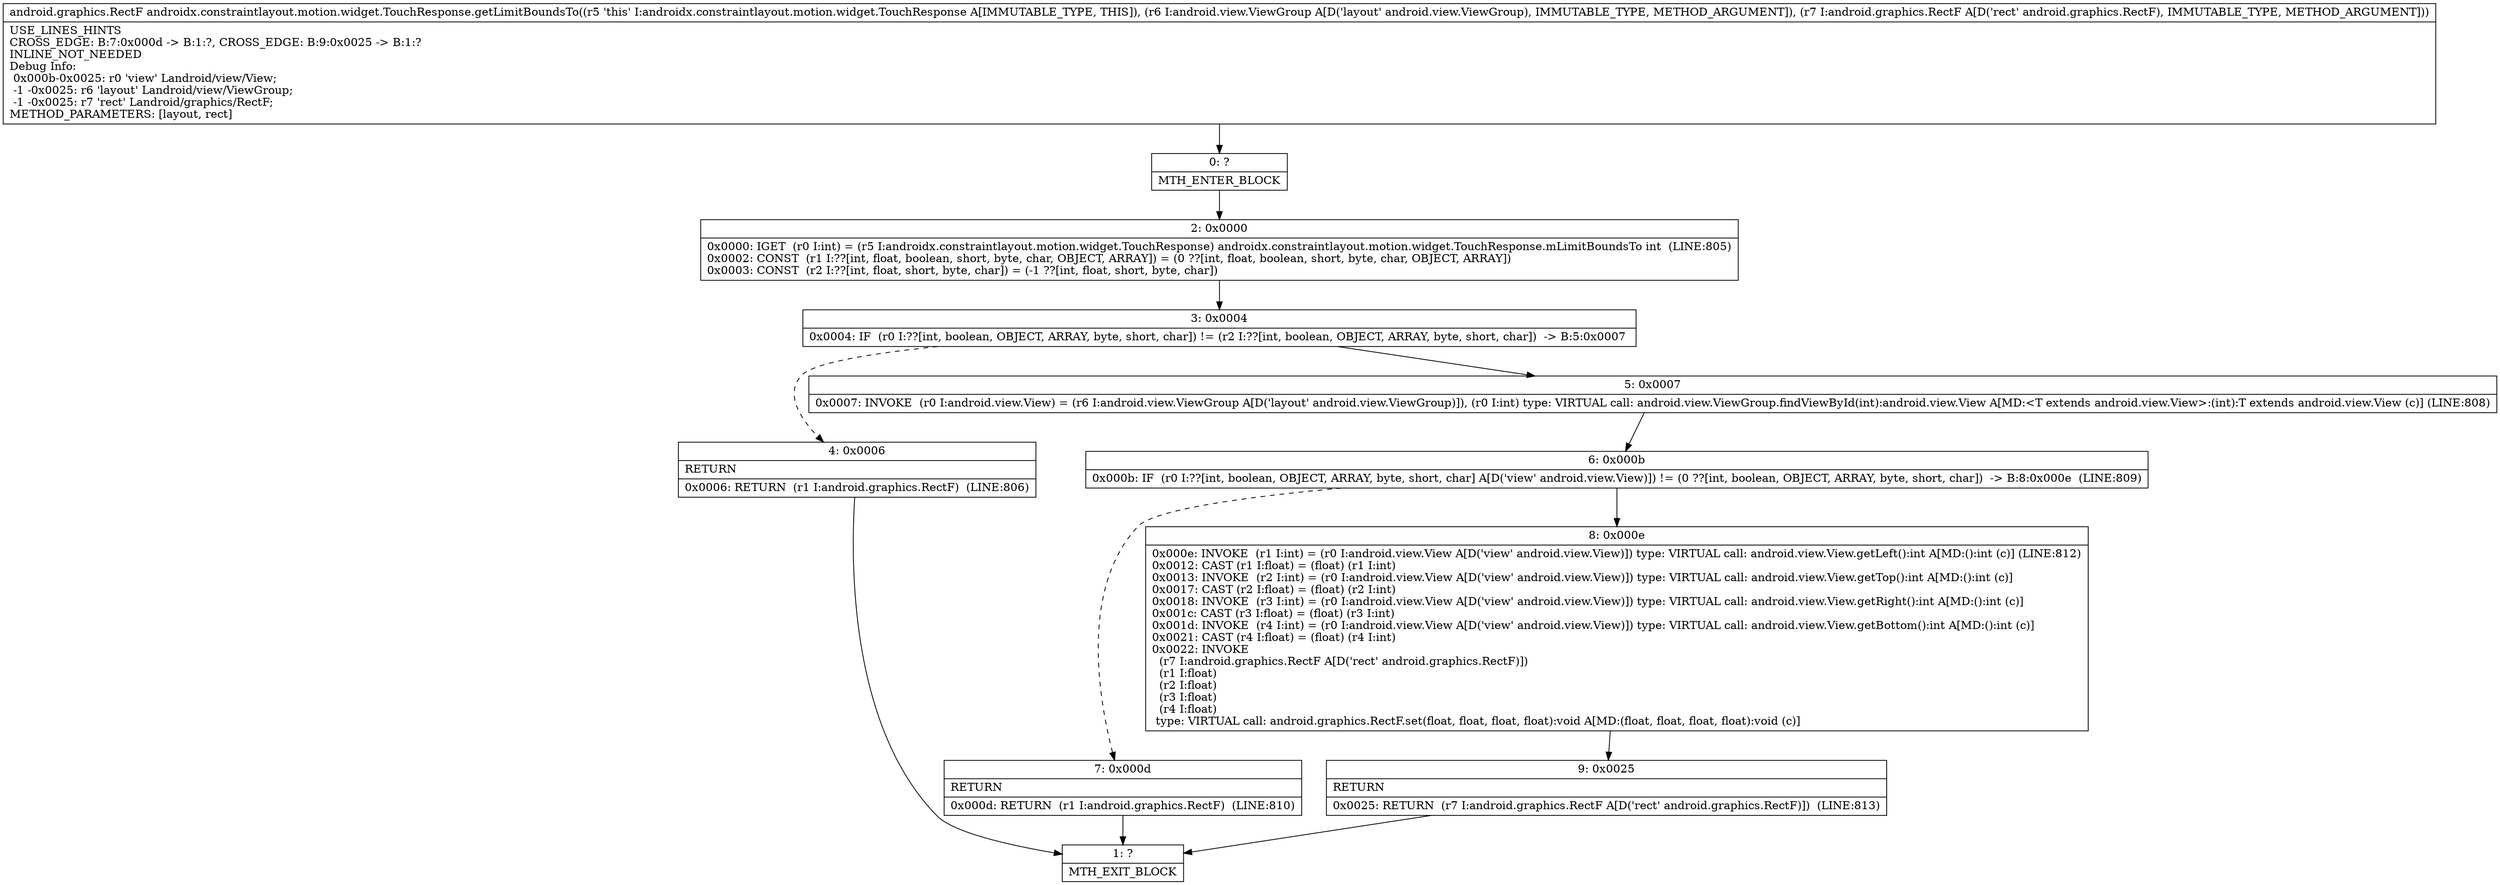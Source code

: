 digraph "CFG forandroidx.constraintlayout.motion.widget.TouchResponse.getLimitBoundsTo(Landroid\/view\/ViewGroup;Landroid\/graphics\/RectF;)Landroid\/graphics\/RectF;" {
Node_0 [shape=record,label="{0\:\ ?|MTH_ENTER_BLOCK\l}"];
Node_2 [shape=record,label="{2\:\ 0x0000|0x0000: IGET  (r0 I:int) = (r5 I:androidx.constraintlayout.motion.widget.TouchResponse) androidx.constraintlayout.motion.widget.TouchResponse.mLimitBoundsTo int  (LINE:805)\l0x0002: CONST  (r1 I:??[int, float, boolean, short, byte, char, OBJECT, ARRAY]) = (0 ??[int, float, boolean, short, byte, char, OBJECT, ARRAY]) \l0x0003: CONST  (r2 I:??[int, float, short, byte, char]) = (\-1 ??[int, float, short, byte, char]) \l}"];
Node_3 [shape=record,label="{3\:\ 0x0004|0x0004: IF  (r0 I:??[int, boolean, OBJECT, ARRAY, byte, short, char]) != (r2 I:??[int, boolean, OBJECT, ARRAY, byte, short, char])  \-\> B:5:0x0007 \l}"];
Node_4 [shape=record,label="{4\:\ 0x0006|RETURN\l|0x0006: RETURN  (r1 I:android.graphics.RectF)  (LINE:806)\l}"];
Node_1 [shape=record,label="{1\:\ ?|MTH_EXIT_BLOCK\l}"];
Node_5 [shape=record,label="{5\:\ 0x0007|0x0007: INVOKE  (r0 I:android.view.View) = (r6 I:android.view.ViewGroup A[D('layout' android.view.ViewGroup)]), (r0 I:int) type: VIRTUAL call: android.view.ViewGroup.findViewById(int):android.view.View A[MD:\<T extends android.view.View\>:(int):T extends android.view.View (c)] (LINE:808)\l}"];
Node_6 [shape=record,label="{6\:\ 0x000b|0x000b: IF  (r0 I:??[int, boolean, OBJECT, ARRAY, byte, short, char] A[D('view' android.view.View)]) != (0 ??[int, boolean, OBJECT, ARRAY, byte, short, char])  \-\> B:8:0x000e  (LINE:809)\l}"];
Node_7 [shape=record,label="{7\:\ 0x000d|RETURN\l|0x000d: RETURN  (r1 I:android.graphics.RectF)  (LINE:810)\l}"];
Node_8 [shape=record,label="{8\:\ 0x000e|0x000e: INVOKE  (r1 I:int) = (r0 I:android.view.View A[D('view' android.view.View)]) type: VIRTUAL call: android.view.View.getLeft():int A[MD:():int (c)] (LINE:812)\l0x0012: CAST (r1 I:float) = (float) (r1 I:int) \l0x0013: INVOKE  (r2 I:int) = (r0 I:android.view.View A[D('view' android.view.View)]) type: VIRTUAL call: android.view.View.getTop():int A[MD:():int (c)]\l0x0017: CAST (r2 I:float) = (float) (r2 I:int) \l0x0018: INVOKE  (r3 I:int) = (r0 I:android.view.View A[D('view' android.view.View)]) type: VIRTUAL call: android.view.View.getRight():int A[MD:():int (c)]\l0x001c: CAST (r3 I:float) = (float) (r3 I:int) \l0x001d: INVOKE  (r4 I:int) = (r0 I:android.view.View A[D('view' android.view.View)]) type: VIRTUAL call: android.view.View.getBottom():int A[MD:():int (c)]\l0x0021: CAST (r4 I:float) = (float) (r4 I:int) \l0x0022: INVOKE  \l  (r7 I:android.graphics.RectF A[D('rect' android.graphics.RectF)])\l  (r1 I:float)\l  (r2 I:float)\l  (r3 I:float)\l  (r4 I:float)\l type: VIRTUAL call: android.graphics.RectF.set(float, float, float, float):void A[MD:(float, float, float, float):void (c)]\l}"];
Node_9 [shape=record,label="{9\:\ 0x0025|RETURN\l|0x0025: RETURN  (r7 I:android.graphics.RectF A[D('rect' android.graphics.RectF)])  (LINE:813)\l}"];
MethodNode[shape=record,label="{android.graphics.RectF androidx.constraintlayout.motion.widget.TouchResponse.getLimitBoundsTo((r5 'this' I:androidx.constraintlayout.motion.widget.TouchResponse A[IMMUTABLE_TYPE, THIS]), (r6 I:android.view.ViewGroup A[D('layout' android.view.ViewGroup), IMMUTABLE_TYPE, METHOD_ARGUMENT]), (r7 I:android.graphics.RectF A[D('rect' android.graphics.RectF), IMMUTABLE_TYPE, METHOD_ARGUMENT]))  | USE_LINES_HINTS\lCROSS_EDGE: B:7:0x000d \-\> B:1:?, CROSS_EDGE: B:9:0x0025 \-\> B:1:?\lINLINE_NOT_NEEDED\lDebug Info:\l  0x000b\-0x0025: r0 'view' Landroid\/view\/View;\l  \-1 \-0x0025: r6 'layout' Landroid\/view\/ViewGroup;\l  \-1 \-0x0025: r7 'rect' Landroid\/graphics\/RectF;\lMETHOD_PARAMETERS: [layout, rect]\l}"];
MethodNode -> Node_0;Node_0 -> Node_2;
Node_2 -> Node_3;
Node_3 -> Node_4[style=dashed];
Node_3 -> Node_5;
Node_4 -> Node_1;
Node_5 -> Node_6;
Node_6 -> Node_7[style=dashed];
Node_6 -> Node_8;
Node_7 -> Node_1;
Node_8 -> Node_9;
Node_9 -> Node_1;
}

